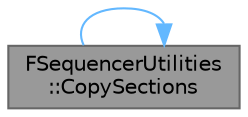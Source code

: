 digraph "FSequencerUtilities::CopySections"
{
 // INTERACTIVE_SVG=YES
 // LATEX_PDF_SIZE
  bgcolor="transparent";
  edge [fontname=Helvetica,fontsize=10,labelfontname=Helvetica,labelfontsize=10];
  node [fontname=Helvetica,fontsize=10,shape=box,height=0.2,width=0.4];
  rankdir="LR";
  Node1 [id="Node000001",label="FSequencerUtilities\l::CopySections",height=0.2,width=0.4,color="gray40", fillcolor="grey60", style="filled", fontcolor="black",tooltip="Copy/paste sections."];
  Node1 -> Node1 [id="edge1_Node000001_Node000001",color="steelblue1",style="solid",tooltip=" "];
}
